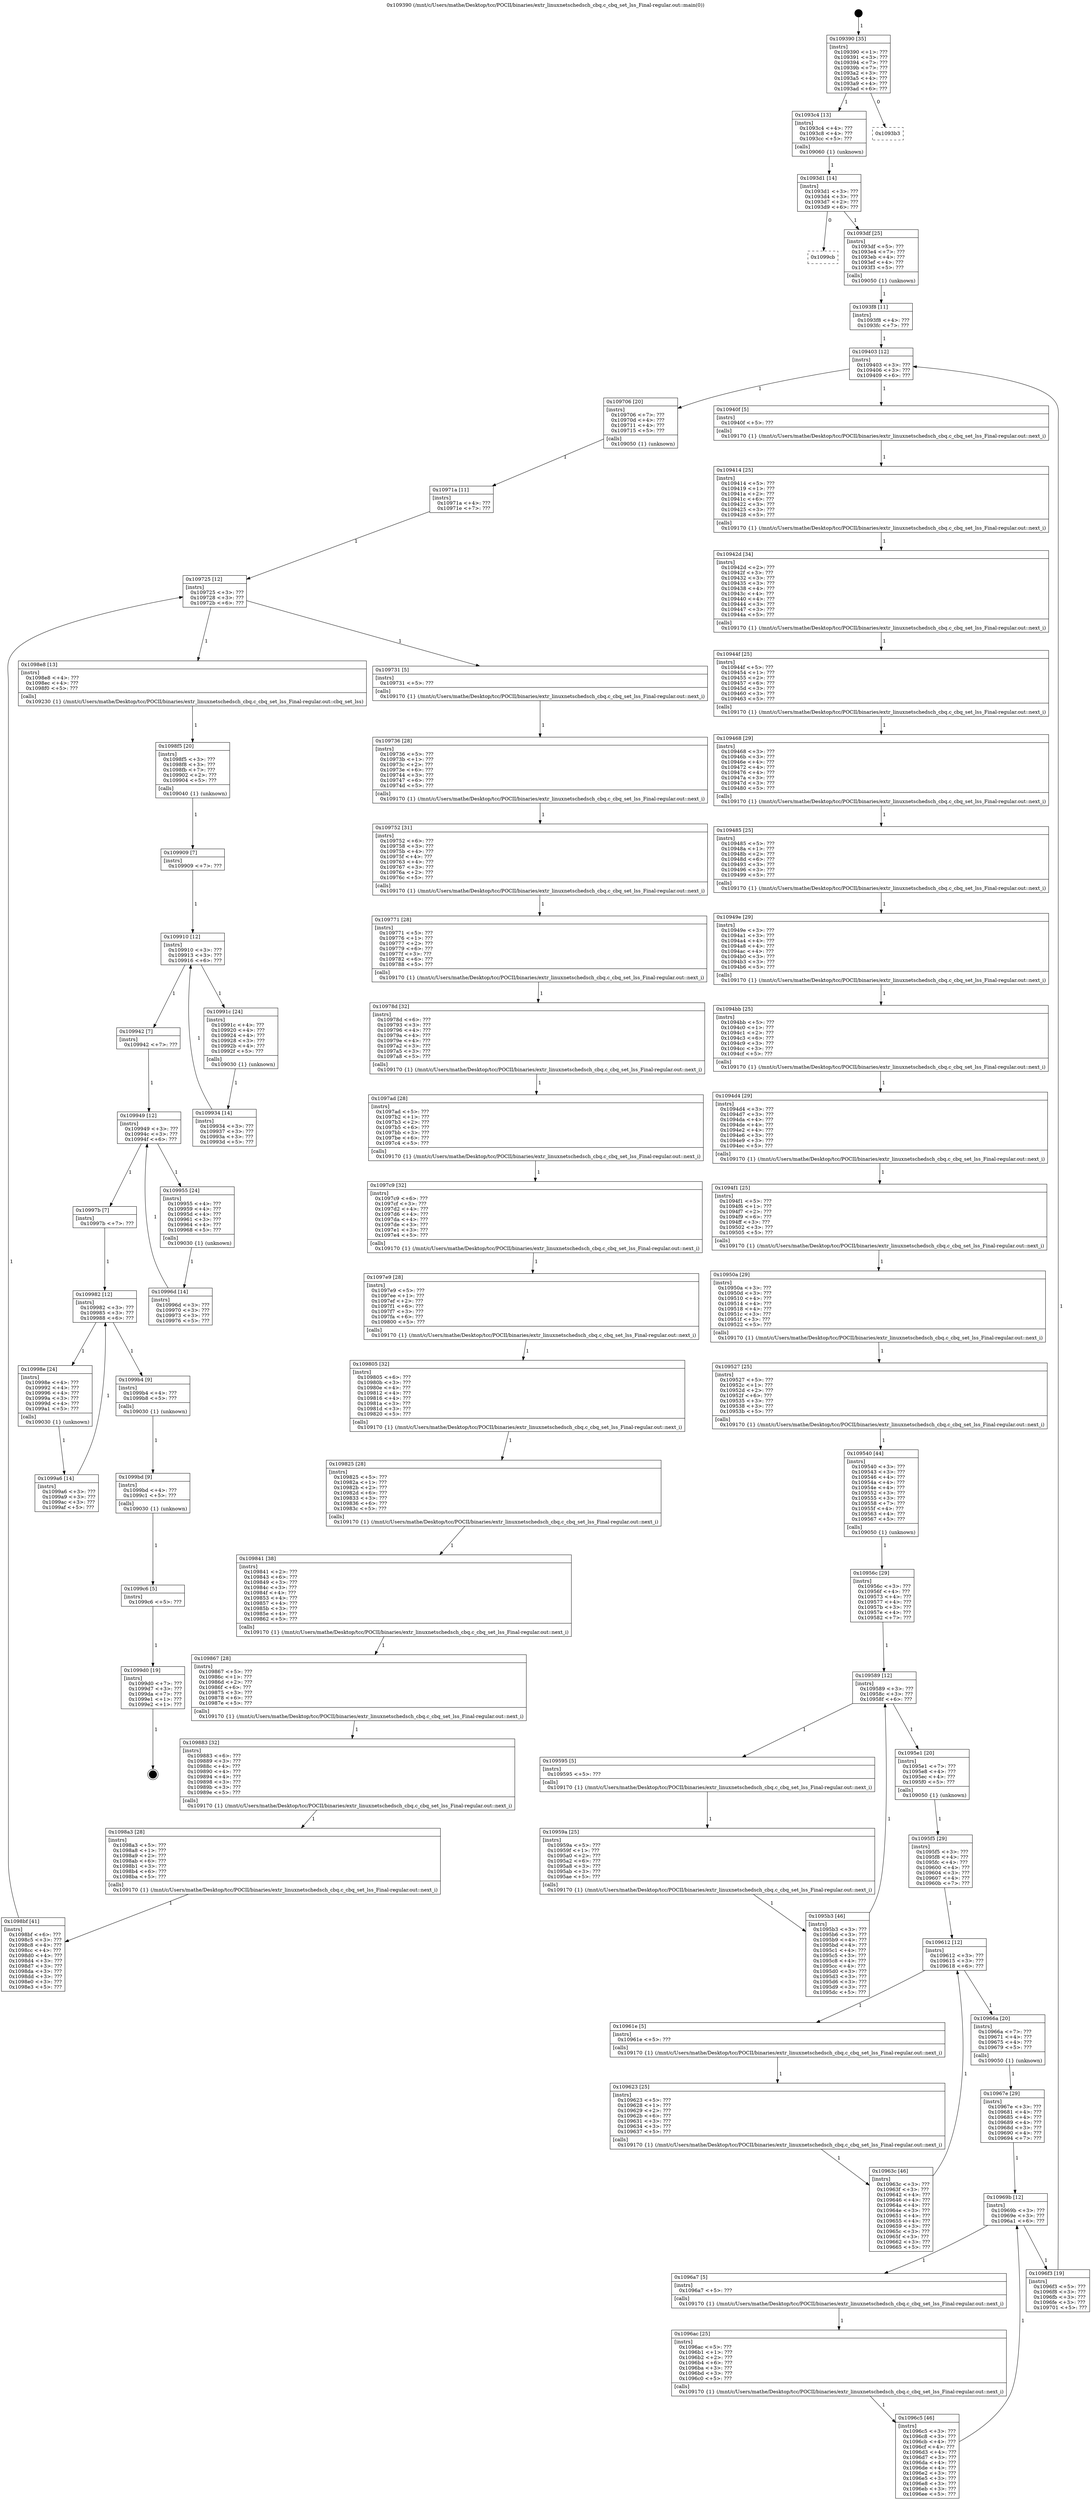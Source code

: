 digraph "0x109390" {
  label = "0x109390 (/mnt/c/Users/mathe/Desktop/tcc/POCII/binaries/extr_linuxnetschedsch_cbq.c_cbq_set_lss_Final-regular.out::main(0))"
  labelloc = "t"
  node[shape=record]

  Entry [label="",width=0.3,height=0.3,shape=circle,fillcolor=black,style=filled]
  "0x109390" [label="{
     0x109390 [35]\l
     | [instrs]\l
     &nbsp;&nbsp;0x109390 \<+1\>: ???\l
     &nbsp;&nbsp;0x109391 \<+3\>: ???\l
     &nbsp;&nbsp;0x109394 \<+7\>: ???\l
     &nbsp;&nbsp;0x10939b \<+7\>: ???\l
     &nbsp;&nbsp;0x1093a2 \<+3\>: ???\l
     &nbsp;&nbsp;0x1093a5 \<+4\>: ???\l
     &nbsp;&nbsp;0x1093a9 \<+4\>: ???\l
     &nbsp;&nbsp;0x1093ad \<+6\>: ???\l
  }"]
  "0x1093c4" [label="{
     0x1093c4 [13]\l
     | [instrs]\l
     &nbsp;&nbsp;0x1093c4 \<+4\>: ???\l
     &nbsp;&nbsp;0x1093c8 \<+4\>: ???\l
     &nbsp;&nbsp;0x1093cc \<+5\>: ???\l
     | [calls]\l
     &nbsp;&nbsp;0x109060 \{1\} (unknown)\l
  }"]
  "0x1093b3" [label="{
     0x1093b3\l
  }", style=dashed]
  "0x1093d1" [label="{
     0x1093d1 [14]\l
     | [instrs]\l
     &nbsp;&nbsp;0x1093d1 \<+3\>: ???\l
     &nbsp;&nbsp;0x1093d4 \<+3\>: ???\l
     &nbsp;&nbsp;0x1093d7 \<+2\>: ???\l
     &nbsp;&nbsp;0x1093d9 \<+6\>: ???\l
  }"]
  "0x1099cb" [label="{
     0x1099cb\l
  }", style=dashed]
  "0x1093df" [label="{
     0x1093df [25]\l
     | [instrs]\l
     &nbsp;&nbsp;0x1093df \<+5\>: ???\l
     &nbsp;&nbsp;0x1093e4 \<+7\>: ???\l
     &nbsp;&nbsp;0x1093eb \<+4\>: ???\l
     &nbsp;&nbsp;0x1093ef \<+4\>: ???\l
     &nbsp;&nbsp;0x1093f3 \<+5\>: ???\l
     | [calls]\l
     &nbsp;&nbsp;0x109050 \{1\} (unknown)\l
  }"]
  Exit [label="",width=0.3,height=0.3,shape=circle,fillcolor=black,style=filled,peripheries=2]
  "0x109403" [label="{
     0x109403 [12]\l
     | [instrs]\l
     &nbsp;&nbsp;0x109403 \<+3\>: ???\l
     &nbsp;&nbsp;0x109406 \<+3\>: ???\l
     &nbsp;&nbsp;0x109409 \<+6\>: ???\l
  }"]
  "0x109706" [label="{
     0x109706 [20]\l
     | [instrs]\l
     &nbsp;&nbsp;0x109706 \<+7\>: ???\l
     &nbsp;&nbsp;0x10970d \<+4\>: ???\l
     &nbsp;&nbsp;0x109711 \<+4\>: ???\l
     &nbsp;&nbsp;0x109715 \<+5\>: ???\l
     | [calls]\l
     &nbsp;&nbsp;0x109050 \{1\} (unknown)\l
  }"]
  "0x10940f" [label="{
     0x10940f [5]\l
     | [instrs]\l
     &nbsp;&nbsp;0x10940f \<+5\>: ???\l
     | [calls]\l
     &nbsp;&nbsp;0x109170 \{1\} (/mnt/c/Users/mathe/Desktop/tcc/POCII/binaries/extr_linuxnetschedsch_cbq.c_cbq_set_lss_Final-regular.out::next_i)\l
  }"]
  "0x109414" [label="{
     0x109414 [25]\l
     | [instrs]\l
     &nbsp;&nbsp;0x109414 \<+5\>: ???\l
     &nbsp;&nbsp;0x109419 \<+1\>: ???\l
     &nbsp;&nbsp;0x10941a \<+2\>: ???\l
     &nbsp;&nbsp;0x10941c \<+6\>: ???\l
     &nbsp;&nbsp;0x109422 \<+3\>: ???\l
     &nbsp;&nbsp;0x109425 \<+3\>: ???\l
     &nbsp;&nbsp;0x109428 \<+5\>: ???\l
     | [calls]\l
     &nbsp;&nbsp;0x109170 \{1\} (/mnt/c/Users/mathe/Desktop/tcc/POCII/binaries/extr_linuxnetschedsch_cbq.c_cbq_set_lss_Final-regular.out::next_i)\l
  }"]
  "0x10942d" [label="{
     0x10942d [34]\l
     | [instrs]\l
     &nbsp;&nbsp;0x10942d \<+2\>: ???\l
     &nbsp;&nbsp;0x10942f \<+3\>: ???\l
     &nbsp;&nbsp;0x109432 \<+3\>: ???\l
     &nbsp;&nbsp;0x109435 \<+3\>: ???\l
     &nbsp;&nbsp;0x109438 \<+4\>: ???\l
     &nbsp;&nbsp;0x10943c \<+4\>: ???\l
     &nbsp;&nbsp;0x109440 \<+4\>: ???\l
     &nbsp;&nbsp;0x109444 \<+3\>: ???\l
     &nbsp;&nbsp;0x109447 \<+3\>: ???\l
     &nbsp;&nbsp;0x10944a \<+5\>: ???\l
     | [calls]\l
     &nbsp;&nbsp;0x109170 \{1\} (/mnt/c/Users/mathe/Desktop/tcc/POCII/binaries/extr_linuxnetschedsch_cbq.c_cbq_set_lss_Final-regular.out::next_i)\l
  }"]
  "0x10944f" [label="{
     0x10944f [25]\l
     | [instrs]\l
     &nbsp;&nbsp;0x10944f \<+5\>: ???\l
     &nbsp;&nbsp;0x109454 \<+1\>: ???\l
     &nbsp;&nbsp;0x109455 \<+2\>: ???\l
     &nbsp;&nbsp;0x109457 \<+6\>: ???\l
     &nbsp;&nbsp;0x10945d \<+3\>: ???\l
     &nbsp;&nbsp;0x109460 \<+3\>: ???\l
     &nbsp;&nbsp;0x109463 \<+5\>: ???\l
     | [calls]\l
     &nbsp;&nbsp;0x109170 \{1\} (/mnt/c/Users/mathe/Desktop/tcc/POCII/binaries/extr_linuxnetschedsch_cbq.c_cbq_set_lss_Final-regular.out::next_i)\l
  }"]
  "0x109468" [label="{
     0x109468 [29]\l
     | [instrs]\l
     &nbsp;&nbsp;0x109468 \<+3\>: ???\l
     &nbsp;&nbsp;0x10946b \<+3\>: ???\l
     &nbsp;&nbsp;0x10946e \<+4\>: ???\l
     &nbsp;&nbsp;0x109472 \<+4\>: ???\l
     &nbsp;&nbsp;0x109476 \<+4\>: ???\l
     &nbsp;&nbsp;0x10947a \<+3\>: ???\l
     &nbsp;&nbsp;0x10947d \<+3\>: ???\l
     &nbsp;&nbsp;0x109480 \<+5\>: ???\l
     | [calls]\l
     &nbsp;&nbsp;0x109170 \{1\} (/mnt/c/Users/mathe/Desktop/tcc/POCII/binaries/extr_linuxnetschedsch_cbq.c_cbq_set_lss_Final-regular.out::next_i)\l
  }"]
  "0x109485" [label="{
     0x109485 [25]\l
     | [instrs]\l
     &nbsp;&nbsp;0x109485 \<+5\>: ???\l
     &nbsp;&nbsp;0x10948a \<+1\>: ???\l
     &nbsp;&nbsp;0x10948b \<+2\>: ???\l
     &nbsp;&nbsp;0x10948d \<+6\>: ???\l
     &nbsp;&nbsp;0x109493 \<+3\>: ???\l
     &nbsp;&nbsp;0x109496 \<+3\>: ???\l
     &nbsp;&nbsp;0x109499 \<+5\>: ???\l
     | [calls]\l
     &nbsp;&nbsp;0x109170 \{1\} (/mnt/c/Users/mathe/Desktop/tcc/POCII/binaries/extr_linuxnetschedsch_cbq.c_cbq_set_lss_Final-regular.out::next_i)\l
  }"]
  "0x10949e" [label="{
     0x10949e [29]\l
     | [instrs]\l
     &nbsp;&nbsp;0x10949e \<+3\>: ???\l
     &nbsp;&nbsp;0x1094a1 \<+3\>: ???\l
     &nbsp;&nbsp;0x1094a4 \<+4\>: ???\l
     &nbsp;&nbsp;0x1094a8 \<+4\>: ???\l
     &nbsp;&nbsp;0x1094ac \<+4\>: ???\l
     &nbsp;&nbsp;0x1094b0 \<+3\>: ???\l
     &nbsp;&nbsp;0x1094b3 \<+3\>: ???\l
     &nbsp;&nbsp;0x1094b6 \<+5\>: ???\l
     | [calls]\l
     &nbsp;&nbsp;0x109170 \{1\} (/mnt/c/Users/mathe/Desktop/tcc/POCII/binaries/extr_linuxnetschedsch_cbq.c_cbq_set_lss_Final-regular.out::next_i)\l
  }"]
  "0x1094bb" [label="{
     0x1094bb [25]\l
     | [instrs]\l
     &nbsp;&nbsp;0x1094bb \<+5\>: ???\l
     &nbsp;&nbsp;0x1094c0 \<+1\>: ???\l
     &nbsp;&nbsp;0x1094c1 \<+2\>: ???\l
     &nbsp;&nbsp;0x1094c3 \<+6\>: ???\l
     &nbsp;&nbsp;0x1094c9 \<+3\>: ???\l
     &nbsp;&nbsp;0x1094cc \<+3\>: ???\l
     &nbsp;&nbsp;0x1094cf \<+5\>: ???\l
     | [calls]\l
     &nbsp;&nbsp;0x109170 \{1\} (/mnt/c/Users/mathe/Desktop/tcc/POCII/binaries/extr_linuxnetschedsch_cbq.c_cbq_set_lss_Final-regular.out::next_i)\l
  }"]
  "0x1094d4" [label="{
     0x1094d4 [29]\l
     | [instrs]\l
     &nbsp;&nbsp;0x1094d4 \<+3\>: ???\l
     &nbsp;&nbsp;0x1094d7 \<+3\>: ???\l
     &nbsp;&nbsp;0x1094da \<+4\>: ???\l
     &nbsp;&nbsp;0x1094de \<+4\>: ???\l
     &nbsp;&nbsp;0x1094e2 \<+4\>: ???\l
     &nbsp;&nbsp;0x1094e6 \<+3\>: ???\l
     &nbsp;&nbsp;0x1094e9 \<+3\>: ???\l
     &nbsp;&nbsp;0x1094ec \<+5\>: ???\l
     | [calls]\l
     &nbsp;&nbsp;0x109170 \{1\} (/mnt/c/Users/mathe/Desktop/tcc/POCII/binaries/extr_linuxnetschedsch_cbq.c_cbq_set_lss_Final-regular.out::next_i)\l
  }"]
  "0x1094f1" [label="{
     0x1094f1 [25]\l
     | [instrs]\l
     &nbsp;&nbsp;0x1094f1 \<+5\>: ???\l
     &nbsp;&nbsp;0x1094f6 \<+1\>: ???\l
     &nbsp;&nbsp;0x1094f7 \<+2\>: ???\l
     &nbsp;&nbsp;0x1094f9 \<+6\>: ???\l
     &nbsp;&nbsp;0x1094ff \<+3\>: ???\l
     &nbsp;&nbsp;0x109502 \<+3\>: ???\l
     &nbsp;&nbsp;0x109505 \<+5\>: ???\l
     | [calls]\l
     &nbsp;&nbsp;0x109170 \{1\} (/mnt/c/Users/mathe/Desktop/tcc/POCII/binaries/extr_linuxnetschedsch_cbq.c_cbq_set_lss_Final-regular.out::next_i)\l
  }"]
  "0x10950a" [label="{
     0x10950a [29]\l
     | [instrs]\l
     &nbsp;&nbsp;0x10950a \<+3\>: ???\l
     &nbsp;&nbsp;0x10950d \<+3\>: ???\l
     &nbsp;&nbsp;0x109510 \<+4\>: ???\l
     &nbsp;&nbsp;0x109514 \<+4\>: ???\l
     &nbsp;&nbsp;0x109518 \<+4\>: ???\l
     &nbsp;&nbsp;0x10951c \<+3\>: ???\l
     &nbsp;&nbsp;0x10951f \<+3\>: ???\l
     &nbsp;&nbsp;0x109522 \<+5\>: ???\l
     | [calls]\l
     &nbsp;&nbsp;0x109170 \{1\} (/mnt/c/Users/mathe/Desktop/tcc/POCII/binaries/extr_linuxnetschedsch_cbq.c_cbq_set_lss_Final-regular.out::next_i)\l
  }"]
  "0x109527" [label="{
     0x109527 [25]\l
     | [instrs]\l
     &nbsp;&nbsp;0x109527 \<+5\>: ???\l
     &nbsp;&nbsp;0x10952c \<+1\>: ???\l
     &nbsp;&nbsp;0x10952d \<+2\>: ???\l
     &nbsp;&nbsp;0x10952f \<+6\>: ???\l
     &nbsp;&nbsp;0x109535 \<+3\>: ???\l
     &nbsp;&nbsp;0x109538 \<+3\>: ???\l
     &nbsp;&nbsp;0x10953b \<+5\>: ???\l
     | [calls]\l
     &nbsp;&nbsp;0x109170 \{1\} (/mnt/c/Users/mathe/Desktop/tcc/POCII/binaries/extr_linuxnetschedsch_cbq.c_cbq_set_lss_Final-regular.out::next_i)\l
  }"]
  "0x109540" [label="{
     0x109540 [44]\l
     | [instrs]\l
     &nbsp;&nbsp;0x109540 \<+3\>: ???\l
     &nbsp;&nbsp;0x109543 \<+3\>: ???\l
     &nbsp;&nbsp;0x109546 \<+4\>: ???\l
     &nbsp;&nbsp;0x10954a \<+4\>: ???\l
     &nbsp;&nbsp;0x10954e \<+4\>: ???\l
     &nbsp;&nbsp;0x109552 \<+3\>: ???\l
     &nbsp;&nbsp;0x109555 \<+3\>: ???\l
     &nbsp;&nbsp;0x109558 \<+7\>: ???\l
     &nbsp;&nbsp;0x10955f \<+4\>: ???\l
     &nbsp;&nbsp;0x109563 \<+4\>: ???\l
     &nbsp;&nbsp;0x109567 \<+5\>: ???\l
     | [calls]\l
     &nbsp;&nbsp;0x109050 \{1\} (unknown)\l
  }"]
  "0x109589" [label="{
     0x109589 [12]\l
     | [instrs]\l
     &nbsp;&nbsp;0x109589 \<+3\>: ???\l
     &nbsp;&nbsp;0x10958c \<+3\>: ???\l
     &nbsp;&nbsp;0x10958f \<+6\>: ???\l
  }"]
  "0x1095e1" [label="{
     0x1095e1 [20]\l
     | [instrs]\l
     &nbsp;&nbsp;0x1095e1 \<+7\>: ???\l
     &nbsp;&nbsp;0x1095e8 \<+4\>: ???\l
     &nbsp;&nbsp;0x1095ec \<+4\>: ???\l
     &nbsp;&nbsp;0x1095f0 \<+5\>: ???\l
     | [calls]\l
     &nbsp;&nbsp;0x109050 \{1\} (unknown)\l
  }"]
  "0x109595" [label="{
     0x109595 [5]\l
     | [instrs]\l
     &nbsp;&nbsp;0x109595 \<+5\>: ???\l
     | [calls]\l
     &nbsp;&nbsp;0x109170 \{1\} (/mnt/c/Users/mathe/Desktop/tcc/POCII/binaries/extr_linuxnetschedsch_cbq.c_cbq_set_lss_Final-regular.out::next_i)\l
  }"]
  "0x10959a" [label="{
     0x10959a [25]\l
     | [instrs]\l
     &nbsp;&nbsp;0x10959a \<+5\>: ???\l
     &nbsp;&nbsp;0x10959f \<+1\>: ???\l
     &nbsp;&nbsp;0x1095a0 \<+2\>: ???\l
     &nbsp;&nbsp;0x1095a2 \<+6\>: ???\l
     &nbsp;&nbsp;0x1095a8 \<+3\>: ???\l
     &nbsp;&nbsp;0x1095ab \<+3\>: ???\l
     &nbsp;&nbsp;0x1095ae \<+5\>: ???\l
     | [calls]\l
     &nbsp;&nbsp;0x109170 \{1\} (/mnt/c/Users/mathe/Desktop/tcc/POCII/binaries/extr_linuxnetschedsch_cbq.c_cbq_set_lss_Final-regular.out::next_i)\l
  }"]
  "0x1095b3" [label="{
     0x1095b3 [46]\l
     | [instrs]\l
     &nbsp;&nbsp;0x1095b3 \<+3\>: ???\l
     &nbsp;&nbsp;0x1095b6 \<+3\>: ???\l
     &nbsp;&nbsp;0x1095b9 \<+4\>: ???\l
     &nbsp;&nbsp;0x1095bd \<+4\>: ???\l
     &nbsp;&nbsp;0x1095c1 \<+4\>: ???\l
     &nbsp;&nbsp;0x1095c5 \<+3\>: ???\l
     &nbsp;&nbsp;0x1095c8 \<+4\>: ???\l
     &nbsp;&nbsp;0x1095cc \<+4\>: ???\l
     &nbsp;&nbsp;0x1095d0 \<+3\>: ???\l
     &nbsp;&nbsp;0x1095d3 \<+3\>: ???\l
     &nbsp;&nbsp;0x1095d6 \<+3\>: ???\l
     &nbsp;&nbsp;0x1095d9 \<+3\>: ???\l
     &nbsp;&nbsp;0x1095dc \<+5\>: ???\l
  }"]
  "0x10956c" [label="{
     0x10956c [29]\l
     | [instrs]\l
     &nbsp;&nbsp;0x10956c \<+3\>: ???\l
     &nbsp;&nbsp;0x10956f \<+4\>: ???\l
     &nbsp;&nbsp;0x109573 \<+4\>: ???\l
     &nbsp;&nbsp;0x109577 \<+4\>: ???\l
     &nbsp;&nbsp;0x10957b \<+3\>: ???\l
     &nbsp;&nbsp;0x10957e \<+4\>: ???\l
     &nbsp;&nbsp;0x109582 \<+7\>: ???\l
  }"]
  "0x109612" [label="{
     0x109612 [12]\l
     | [instrs]\l
     &nbsp;&nbsp;0x109612 \<+3\>: ???\l
     &nbsp;&nbsp;0x109615 \<+3\>: ???\l
     &nbsp;&nbsp;0x109618 \<+6\>: ???\l
  }"]
  "0x10966a" [label="{
     0x10966a [20]\l
     | [instrs]\l
     &nbsp;&nbsp;0x10966a \<+7\>: ???\l
     &nbsp;&nbsp;0x109671 \<+4\>: ???\l
     &nbsp;&nbsp;0x109675 \<+4\>: ???\l
     &nbsp;&nbsp;0x109679 \<+5\>: ???\l
     | [calls]\l
     &nbsp;&nbsp;0x109050 \{1\} (unknown)\l
  }"]
  "0x10961e" [label="{
     0x10961e [5]\l
     | [instrs]\l
     &nbsp;&nbsp;0x10961e \<+5\>: ???\l
     | [calls]\l
     &nbsp;&nbsp;0x109170 \{1\} (/mnt/c/Users/mathe/Desktop/tcc/POCII/binaries/extr_linuxnetschedsch_cbq.c_cbq_set_lss_Final-regular.out::next_i)\l
  }"]
  "0x109623" [label="{
     0x109623 [25]\l
     | [instrs]\l
     &nbsp;&nbsp;0x109623 \<+5\>: ???\l
     &nbsp;&nbsp;0x109628 \<+1\>: ???\l
     &nbsp;&nbsp;0x109629 \<+2\>: ???\l
     &nbsp;&nbsp;0x10962b \<+6\>: ???\l
     &nbsp;&nbsp;0x109631 \<+3\>: ???\l
     &nbsp;&nbsp;0x109634 \<+3\>: ???\l
     &nbsp;&nbsp;0x109637 \<+5\>: ???\l
     | [calls]\l
     &nbsp;&nbsp;0x109170 \{1\} (/mnt/c/Users/mathe/Desktop/tcc/POCII/binaries/extr_linuxnetschedsch_cbq.c_cbq_set_lss_Final-regular.out::next_i)\l
  }"]
  "0x10963c" [label="{
     0x10963c [46]\l
     | [instrs]\l
     &nbsp;&nbsp;0x10963c \<+3\>: ???\l
     &nbsp;&nbsp;0x10963f \<+3\>: ???\l
     &nbsp;&nbsp;0x109642 \<+4\>: ???\l
     &nbsp;&nbsp;0x109646 \<+4\>: ???\l
     &nbsp;&nbsp;0x10964a \<+4\>: ???\l
     &nbsp;&nbsp;0x10964e \<+3\>: ???\l
     &nbsp;&nbsp;0x109651 \<+4\>: ???\l
     &nbsp;&nbsp;0x109655 \<+4\>: ???\l
     &nbsp;&nbsp;0x109659 \<+3\>: ???\l
     &nbsp;&nbsp;0x10965c \<+3\>: ???\l
     &nbsp;&nbsp;0x10965f \<+3\>: ???\l
     &nbsp;&nbsp;0x109662 \<+3\>: ???\l
     &nbsp;&nbsp;0x109665 \<+5\>: ???\l
  }"]
  "0x1095f5" [label="{
     0x1095f5 [29]\l
     | [instrs]\l
     &nbsp;&nbsp;0x1095f5 \<+3\>: ???\l
     &nbsp;&nbsp;0x1095f8 \<+4\>: ???\l
     &nbsp;&nbsp;0x1095fc \<+4\>: ???\l
     &nbsp;&nbsp;0x109600 \<+4\>: ???\l
     &nbsp;&nbsp;0x109604 \<+3\>: ???\l
     &nbsp;&nbsp;0x109607 \<+4\>: ???\l
     &nbsp;&nbsp;0x10960b \<+7\>: ???\l
  }"]
  "0x10969b" [label="{
     0x10969b [12]\l
     | [instrs]\l
     &nbsp;&nbsp;0x10969b \<+3\>: ???\l
     &nbsp;&nbsp;0x10969e \<+3\>: ???\l
     &nbsp;&nbsp;0x1096a1 \<+6\>: ???\l
  }"]
  "0x1096f3" [label="{
     0x1096f3 [19]\l
     | [instrs]\l
     &nbsp;&nbsp;0x1096f3 \<+5\>: ???\l
     &nbsp;&nbsp;0x1096f8 \<+3\>: ???\l
     &nbsp;&nbsp;0x1096fb \<+3\>: ???\l
     &nbsp;&nbsp;0x1096fe \<+3\>: ???\l
     &nbsp;&nbsp;0x109701 \<+5\>: ???\l
  }"]
  "0x1096a7" [label="{
     0x1096a7 [5]\l
     | [instrs]\l
     &nbsp;&nbsp;0x1096a7 \<+5\>: ???\l
     | [calls]\l
     &nbsp;&nbsp;0x109170 \{1\} (/mnt/c/Users/mathe/Desktop/tcc/POCII/binaries/extr_linuxnetschedsch_cbq.c_cbq_set_lss_Final-regular.out::next_i)\l
  }"]
  "0x1096ac" [label="{
     0x1096ac [25]\l
     | [instrs]\l
     &nbsp;&nbsp;0x1096ac \<+5\>: ???\l
     &nbsp;&nbsp;0x1096b1 \<+1\>: ???\l
     &nbsp;&nbsp;0x1096b2 \<+2\>: ???\l
     &nbsp;&nbsp;0x1096b4 \<+6\>: ???\l
     &nbsp;&nbsp;0x1096ba \<+3\>: ???\l
     &nbsp;&nbsp;0x1096bd \<+3\>: ???\l
     &nbsp;&nbsp;0x1096c0 \<+5\>: ???\l
     | [calls]\l
     &nbsp;&nbsp;0x109170 \{1\} (/mnt/c/Users/mathe/Desktop/tcc/POCII/binaries/extr_linuxnetschedsch_cbq.c_cbq_set_lss_Final-regular.out::next_i)\l
  }"]
  "0x1096c5" [label="{
     0x1096c5 [46]\l
     | [instrs]\l
     &nbsp;&nbsp;0x1096c5 \<+3\>: ???\l
     &nbsp;&nbsp;0x1096c8 \<+3\>: ???\l
     &nbsp;&nbsp;0x1096cb \<+4\>: ???\l
     &nbsp;&nbsp;0x1096cf \<+4\>: ???\l
     &nbsp;&nbsp;0x1096d3 \<+4\>: ???\l
     &nbsp;&nbsp;0x1096d7 \<+3\>: ???\l
     &nbsp;&nbsp;0x1096da \<+4\>: ???\l
     &nbsp;&nbsp;0x1096de \<+4\>: ???\l
     &nbsp;&nbsp;0x1096e2 \<+3\>: ???\l
     &nbsp;&nbsp;0x1096e5 \<+3\>: ???\l
     &nbsp;&nbsp;0x1096e8 \<+3\>: ???\l
     &nbsp;&nbsp;0x1096eb \<+3\>: ???\l
     &nbsp;&nbsp;0x1096ee \<+5\>: ???\l
  }"]
  "0x10967e" [label="{
     0x10967e [29]\l
     | [instrs]\l
     &nbsp;&nbsp;0x10967e \<+3\>: ???\l
     &nbsp;&nbsp;0x109681 \<+4\>: ???\l
     &nbsp;&nbsp;0x109685 \<+4\>: ???\l
     &nbsp;&nbsp;0x109689 \<+4\>: ???\l
     &nbsp;&nbsp;0x10968d \<+3\>: ???\l
     &nbsp;&nbsp;0x109690 \<+4\>: ???\l
     &nbsp;&nbsp;0x109694 \<+7\>: ???\l
  }"]
  "0x1099d0" [label="{
     0x1099d0 [19]\l
     | [instrs]\l
     &nbsp;&nbsp;0x1099d0 \<+7\>: ???\l
     &nbsp;&nbsp;0x1099d7 \<+3\>: ???\l
     &nbsp;&nbsp;0x1099da \<+7\>: ???\l
     &nbsp;&nbsp;0x1099e1 \<+1\>: ???\l
     &nbsp;&nbsp;0x1099e2 \<+1\>: ???\l
  }"]
  "0x1093f8" [label="{
     0x1093f8 [11]\l
     | [instrs]\l
     &nbsp;&nbsp;0x1093f8 \<+4\>: ???\l
     &nbsp;&nbsp;0x1093fc \<+7\>: ???\l
  }"]
  "0x109725" [label="{
     0x109725 [12]\l
     | [instrs]\l
     &nbsp;&nbsp;0x109725 \<+3\>: ???\l
     &nbsp;&nbsp;0x109728 \<+3\>: ???\l
     &nbsp;&nbsp;0x10972b \<+6\>: ???\l
  }"]
  "0x1098e8" [label="{
     0x1098e8 [13]\l
     | [instrs]\l
     &nbsp;&nbsp;0x1098e8 \<+4\>: ???\l
     &nbsp;&nbsp;0x1098ec \<+4\>: ???\l
     &nbsp;&nbsp;0x1098f0 \<+5\>: ???\l
     | [calls]\l
     &nbsp;&nbsp;0x109230 \{1\} (/mnt/c/Users/mathe/Desktop/tcc/POCII/binaries/extr_linuxnetschedsch_cbq.c_cbq_set_lss_Final-regular.out::cbq_set_lss)\l
  }"]
  "0x109731" [label="{
     0x109731 [5]\l
     | [instrs]\l
     &nbsp;&nbsp;0x109731 \<+5\>: ???\l
     | [calls]\l
     &nbsp;&nbsp;0x109170 \{1\} (/mnt/c/Users/mathe/Desktop/tcc/POCII/binaries/extr_linuxnetschedsch_cbq.c_cbq_set_lss_Final-regular.out::next_i)\l
  }"]
  "0x109736" [label="{
     0x109736 [28]\l
     | [instrs]\l
     &nbsp;&nbsp;0x109736 \<+5\>: ???\l
     &nbsp;&nbsp;0x10973b \<+1\>: ???\l
     &nbsp;&nbsp;0x10973c \<+2\>: ???\l
     &nbsp;&nbsp;0x10973e \<+6\>: ???\l
     &nbsp;&nbsp;0x109744 \<+3\>: ???\l
     &nbsp;&nbsp;0x109747 \<+6\>: ???\l
     &nbsp;&nbsp;0x10974d \<+5\>: ???\l
     | [calls]\l
     &nbsp;&nbsp;0x109170 \{1\} (/mnt/c/Users/mathe/Desktop/tcc/POCII/binaries/extr_linuxnetschedsch_cbq.c_cbq_set_lss_Final-regular.out::next_i)\l
  }"]
  "0x109752" [label="{
     0x109752 [31]\l
     | [instrs]\l
     &nbsp;&nbsp;0x109752 \<+6\>: ???\l
     &nbsp;&nbsp;0x109758 \<+3\>: ???\l
     &nbsp;&nbsp;0x10975b \<+4\>: ???\l
     &nbsp;&nbsp;0x10975f \<+4\>: ???\l
     &nbsp;&nbsp;0x109763 \<+4\>: ???\l
     &nbsp;&nbsp;0x109767 \<+3\>: ???\l
     &nbsp;&nbsp;0x10976a \<+2\>: ???\l
     &nbsp;&nbsp;0x10976c \<+5\>: ???\l
     | [calls]\l
     &nbsp;&nbsp;0x109170 \{1\} (/mnt/c/Users/mathe/Desktop/tcc/POCII/binaries/extr_linuxnetschedsch_cbq.c_cbq_set_lss_Final-regular.out::next_i)\l
  }"]
  "0x109771" [label="{
     0x109771 [28]\l
     | [instrs]\l
     &nbsp;&nbsp;0x109771 \<+5\>: ???\l
     &nbsp;&nbsp;0x109776 \<+1\>: ???\l
     &nbsp;&nbsp;0x109777 \<+2\>: ???\l
     &nbsp;&nbsp;0x109779 \<+6\>: ???\l
     &nbsp;&nbsp;0x10977f \<+3\>: ???\l
     &nbsp;&nbsp;0x109782 \<+6\>: ???\l
     &nbsp;&nbsp;0x109788 \<+5\>: ???\l
     | [calls]\l
     &nbsp;&nbsp;0x109170 \{1\} (/mnt/c/Users/mathe/Desktop/tcc/POCII/binaries/extr_linuxnetschedsch_cbq.c_cbq_set_lss_Final-regular.out::next_i)\l
  }"]
  "0x10978d" [label="{
     0x10978d [32]\l
     | [instrs]\l
     &nbsp;&nbsp;0x10978d \<+6\>: ???\l
     &nbsp;&nbsp;0x109793 \<+3\>: ???\l
     &nbsp;&nbsp;0x109796 \<+4\>: ???\l
     &nbsp;&nbsp;0x10979a \<+4\>: ???\l
     &nbsp;&nbsp;0x10979e \<+4\>: ???\l
     &nbsp;&nbsp;0x1097a2 \<+3\>: ???\l
     &nbsp;&nbsp;0x1097a5 \<+3\>: ???\l
     &nbsp;&nbsp;0x1097a8 \<+5\>: ???\l
     | [calls]\l
     &nbsp;&nbsp;0x109170 \{1\} (/mnt/c/Users/mathe/Desktop/tcc/POCII/binaries/extr_linuxnetschedsch_cbq.c_cbq_set_lss_Final-regular.out::next_i)\l
  }"]
  "0x1097ad" [label="{
     0x1097ad [28]\l
     | [instrs]\l
     &nbsp;&nbsp;0x1097ad \<+5\>: ???\l
     &nbsp;&nbsp;0x1097b2 \<+1\>: ???\l
     &nbsp;&nbsp;0x1097b3 \<+2\>: ???\l
     &nbsp;&nbsp;0x1097b5 \<+6\>: ???\l
     &nbsp;&nbsp;0x1097bb \<+3\>: ???\l
     &nbsp;&nbsp;0x1097be \<+6\>: ???\l
     &nbsp;&nbsp;0x1097c4 \<+5\>: ???\l
     | [calls]\l
     &nbsp;&nbsp;0x109170 \{1\} (/mnt/c/Users/mathe/Desktop/tcc/POCII/binaries/extr_linuxnetschedsch_cbq.c_cbq_set_lss_Final-regular.out::next_i)\l
  }"]
  "0x1097c9" [label="{
     0x1097c9 [32]\l
     | [instrs]\l
     &nbsp;&nbsp;0x1097c9 \<+6\>: ???\l
     &nbsp;&nbsp;0x1097cf \<+3\>: ???\l
     &nbsp;&nbsp;0x1097d2 \<+4\>: ???\l
     &nbsp;&nbsp;0x1097d6 \<+4\>: ???\l
     &nbsp;&nbsp;0x1097da \<+4\>: ???\l
     &nbsp;&nbsp;0x1097de \<+3\>: ???\l
     &nbsp;&nbsp;0x1097e1 \<+3\>: ???\l
     &nbsp;&nbsp;0x1097e4 \<+5\>: ???\l
     | [calls]\l
     &nbsp;&nbsp;0x109170 \{1\} (/mnt/c/Users/mathe/Desktop/tcc/POCII/binaries/extr_linuxnetschedsch_cbq.c_cbq_set_lss_Final-regular.out::next_i)\l
  }"]
  "0x1097e9" [label="{
     0x1097e9 [28]\l
     | [instrs]\l
     &nbsp;&nbsp;0x1097e9 \<+5\>: ???\l
     &nbsp;&nbsp;0x1097ee \<+1\>: ???\l
     &nbsp;&nbsp;0x1097ef \<+2\>: ???\l
     &nbsp;&nbsp;0x1097f1 \<+6\>: ???\l
     &nbsp;&nbsp;0x1097f7 \<+3\>: ???\l
     &nbsp;&nbsp;0x1097fa \<+6\>: ???\l
     &nbsp;&nbsp;0x109800 \<+5\>: ???\l
     | [calls]\l
     &nbsp;&nbsp;0x109170 \{1\} (/mnt/c/Users/mathe/Desktop/tcc/POCII/binaries/extr_linuxnetschedsch_cbq.c_cbq_set_lss_Final-regular.out::next_i)\l
  }"]
  "0x109805" [label="{
     0x109805 [32]\l
     | [instrs]\l
     &nbsp;&nbsp;0x109805 \<+6\>: ???\l
     &nbsp;&nbsp;0x10980b \<+3\>: ???\l
     &nbsp;&nbsp;0x10980e \<+4\>: ???\l
     &nbsp;&nbsp;0x109812 \<+4\>: ???\l
     &nbsp;&nbsp;0x109816 \<+4\>: ???\l
     &nbsp;&nbsp;0x10981a \<+3\>: ???\l
     &nbsp;&nbsp;0x10981d \<+3\>: ???\l
     &nbsp;&nbsp;0x109820 \<+5\>: ???\l
     | [calls]\l
     &nbsp;&nbsp;0x109170 \{1\} (/mnt/c/Users/mathe/Desktop/tcc/POCII/binaries/extr_linuxnetschedsch_cbq.c_cbq_set_lss_Final-regular.out::next_i)\l
  }"]
  "0x109825" [label="{
     0x109825 [28]\l
     | [instrs]\l
     &nbsp;&nbsp;0x109825 \<+5\>: ???\l
     &nbsp;&nbsp;0x10982a \<+1\>: ???\l
     &nbsp;&nbsp;0x10982b \<+2\>: ???\l
     &nbsp;&nbsp;0x10982d \<+6\>: ???\l
     &nbsp;&nbsp;0x109833 \<+3\>: ???\l
     &nbsp;&nbsp;0x109836 \<+6\>: ???\l
     &nbsp;&nbsp;0x10983c \<+5\>: ???\l
     | [calls]\l
     &nbsp;&nbsp;0x109170 \{1\} (/mnt/c/Users/mathe/Desktop/tcc/POCII/binaries/extr_linuxnetschedsch_cbq.c_cbq_set_lss_Final-regular.out::next_i)\l
  }"]
  "0x109841" [label="{
     0x109841 [38]\l
     | [instrs]\l
     &nbsp;&nbsp;0x109841 \<+2\>: ???\l
     &nbsp;&nbsp;0x109843 \<+6\>: ???\l
     &nbsp;&nbsp;0x109849 \<+3\>: ???\l
     &nbsp;&nbsp;0x10984c \<+3\>: ???\l
     &nbsp;&nbsp;0x10984f \<+4\>: ???\l
     &nbsp;&nbsp;0x109853 \<+4\>: ???\l
     &nbsp;&nbsp;0x109857 \<+4\>: ???\l
     &nbsp;&nbsp;0x10985b \<+3\>: ???\l
     &nbsp;&nbsp;0x10985e \<+4\>: ???\l
     &nbsp;&nbsp;0x109862 \<+5\>: ???\l
     | [calls]\l
     &nbsp;&nbsp;0x109170 \{1\} (/mnt/c/Users/mathe/Desktop/tcc/POCII/binaries/extr_linuxnetschedsch_cbq.c_cbq_set_lss_Final-regular.out::next_i)\l
  }"]
  "0x109867" [label="{
     0x109867 [28]\l
     | [instrs]\l
     &nbsp;&nbsp;0x109867 \<+5\>: ???\l
     &nbsp;&nbsp;0x10986c \<+1\>: ???\l
     &nbsp;&nbsp;0x10986d \<+2\>: ???\l
     &nbsp;&nbsp;0x10986f \<+6\>: ???\l
     &nbsp;&nbsp;0x109875 \<+3\>: ???\l
     &nbsp;&nbsp;0x109878 \<+6\>: ???\l
     &nbsp;&nbsp;0x10987e \<+5\>: ???\l
     | [calls]\l
     &nbsp;&nbsp;0x109170 \{1\} (/mnt/c/Users/mathe/Desktop/tcc/POCII/binaries/extr_linuxnetschedsch_cbq.c_cbq_set_lss_Final-regular.out::next_i)\l
  }"]
  "0x109883" [label="{
     0x109883 [32]\l
     | [instrs]\l
     &nbsp;&nbsp;0x109883 \<+6\>: ???\l
     &nbsp;&nbsp;0x109889 \<+3\>: ???\l
     &nbsp;&nbsp;0x10988c \<+4\>: ???\l
     &nbsp;&nbsp;0x109890 \<+4\>: ???\l
     &nbsp;&nbsp;0x109894 \<+4\>: ???\l
     &nbsp;&nbsp;0x109898 \<+3\>: ???\l
     &nbsp;&nbsp;0x10989b \<+3\>: ???\l
     &nbsp;&nbsp;0x10989e \<+5\>: ???\l
     | [calls]\l
     &nbsp;&nbsp;0x109170 \{1\} (/mnt/c/Users/mathe/Desktop/tcc/POCII/binaries/extr_linuxnetschedsch_cbq.c_cbq_set_lss_Final-regular.out::next_i)\l
  }"]
  "0x1098a3" [label="{
     0x1098a3 [28]\l
     | [instrs]\l
     &nbsp;&nbsp;0x1098a3 \<+5\>: ???\l
     &nbsp;&nbsp;0x1098a8 \<+1\>: ???\l
     &nbsp;&nbsp;0x1098a9 \<+2\>: ???\l
     &nbsp;&nbsp;0x1098ab \<+6\>: ???\l
     &nbsp;&nbsp;0x1098b1 \<+3\>: ???\l
     &nbsp;&nbsp;0x1098b4 \<+6\>: ???\l
     &nbsp;&nbsp;0x1098ba \<+5\>: ???\l
     | [calls]\l
     &nbsp;&nbsp;0x109170 \{1\} (/mnt/c/Users/mathe/Desktop/tcc/POCII/binaries/extr_linuxnetschedsch_cbq.c_cbq_set_lss_Final-regular.out::next_i)\l
  }"]
  "0x1098bf" [label="{
     0x1098bf [41]\l
     | [instrs]\l
     &nbsp;&nbsp;0x1098bf \<+6\>: ???\l
     &nbsp;&nbsp;0x1098c5 \<+3\>: ???\l
     &nbsp;&nbsp;0x1098c8 \<+4\>: ???\l
     &nbsp;&nbsp;0x1098cc \<+4\>: ???\l
     &nbsp;&nbsp;0x1098d0 \<+4\>: ???\l
     &nbsp;&nbsp;0x1098d4 \<+3\>: ???\l
     &nbsp;&nbsp;0x1098d7 \<+3\>: ???\l
     &nbsp;&nbsp;0x1098da \<+3\>: ???\l
     &nbsp;&nbsp;0x1098dd \<+3\>: ???\l
     &nbsp;&nbsp;0x1098e0 \<+3\>: ???\l
     &nbsp;&nbsp;0x1098e3 \<+5\>: ???\l
  }"]
  "0x10971a" [label="{
     0x10971a [11]\l
     | [instrs]\l
     &nbsp;&nbsp;0x10971a \<+4\>: ???\l
     &nbsp;&nbsp;0x10971e \<+7\>: ???\l
  }"]
  "0x1098f5" [label="{
     0x1098f5 [20]\l
     | [instrs]\l
     &nbsp;&nbsp;0x1098f5 \<+3\>: ???\l
     &nbsp;&nbsp;0x1098f8 \<+3\>: ???\l
     &nbsp;&nbsp;0x1098fb \<+7\>: ???\l
     &nbsp;&nbsp;0x109902 \<+2\>: ???\l
     &nbsp;&nbsp;0x109904 \<+5\>: ???\l
     | [calls]\l
     &nbsp;&nbsp;0x109040 \{1\} (unknown)\l
  }"]
  "0x109910" [label="{
     0x109910 [12]\l
     | [instrs]\l
     &nbsp;&nbsp;0x109910 \<+3\>: ???\l
     &nbsp;&nbsp;0x109913 \<+3\>: ???\l
     &nbsp;&nbsp;0x109916 \<+6\>: ???\l
  }"]
  "0x109949" [label="{
     0x109949 [12]\l
     | [instrs]\l
     &nbsp;&nbsp;0x109949 \<+3\>: ???\l
     &nbsp;&nbsp;0x10994c \<+3\>: ???\l
     &nbsp;&nbsp;0x10994f \<+6\>: ???\l
  }"]
  "0x10991c" [label="{
     0x10991c [24]\l
     | [instrs]\l
     &nbsp;&nbsp;0x10991c \<+4\>: ???\l
     &nbsp;&nbsp;0x109920 \<+4\>: ???\l
     &nbsp;&nbsp;0x109924 \<+4\>: ???\l
     &nbsp;&nbsp;0x109928 \<+3\>: ???\l
     &nbsp;&nbsp;0x10992b \<+4\>: ???\l
     &nbsp;&nbsp;0x10992f \<+5\>: ???\l
     | [calls]\l
     &nbsp;&nbsp;0x109030 \{1\} (unknown)\l
  }"]
  "0x109934" [label="{
     0x109934 [14]\l
     | [instrs]\l
     &nbsp;&nbsp;0x109934 \<+3\>: ???\l
     &nbsp;&nbsp;0x109937 \<+3\>: ???\l
     &nbsp;&nbsp;0x10993a \<+3\>: ???\l
     &nbsp;&nbsp;0x10993d \<+5\>: ???\l
  }"]
  "0x109909" [label="{
     0x109909 [7]\l
     | [instrs]\l
     &nbsp;&nbsp;0x109909 \<+7\>: ???\l
  }"]
  "0x109982" [label="{
     0x109982 [12]\l
     | [instrs]\l
     &nbsp;&nbsp;0x109982 \<+3\>: ???\l
     &nbsp;&nbsp;0x109985 \<+3\>: ???\l
     &nbsp;&nbsp;0x109988 \<+6\>: ???\l
  }"]
  "0x109955" [label="{
     0x109955 [24]\l
     | [instrs]\l
     &nbsp;&nbsp;0x109955 \<+4\>: ???\l
     &nbsp;&nbsp;0x109959 \<+4\>: ???\l
     &nbsp;&nbsp;0x10995d \<+4\>: ???\l
     &nbsp;&nbsp;0x109961 \<+3\>: ???\l
     &nbsp;&nbsp;0x109964 \<+4\>: ???\l
     &nbsp;&nbsp;0x109968 \<+5\>: ???\l
     | [calls]\l
     &nbsp;&nbsp;0x109030 \{1\} (unknown)\l
  }"]
  "0x10996d" [label="{
     0x10996d [14]\l
     | [instrs]\l
     &nbsp;&nbsp;0x10996d \<+3\>: ???\l
     &nbsp;&nbsp;0x109970 \<+3\>: ???\l
     &nbsp;&nbsp;0x109973 \<+3\>: ???\l
     &nbsp;&nbsp;0x109976 \<+5\>: ???\l
  }"]
  "0x109942" [label="{
     0x109942 [7]\l
     | [instrs]\l
     &nbsp;&nbsp;0x109942 \<+7\>: ???\l
  }"]
  "0x1099b4" [label="{
     0x1099b4 [9]\l
     | [instrs]\l
     &nbsp;&nbsp;0x1099b4 \<+4\>: ???\l
     &nbsp;&nbsp;0x1099b8 \<+5\>: ???\l
     | [calls]\l
     &nbsp;&nbsp;0x109030 \{1\} (unknown)\l
  }"]
  "0x10998e" [label="{
     0x10998e [24]\l
     | [instrs]\l
     &nbsp;&nbsp;0x10998e \<+4\>: ???\l
     &nbsp;&nbsp;0x109992 \<+4\>: ???\l
     &nbsp;&nbsp;0x109996 \<+4\>: ???\l
     &nbsp;&nbsp;0x10999a \<+3\>: ???\l
     &nbsp;&nbsp;0x10999d \<+4\>: ???\l
     &nbsp;&nbsp;0x1099a1 \<+5\>: ???\l
     | [calls]\l
     &nbsp;&nbsp;0x109030 \{1\} (unknown)\l
  }"]
  "0x1099a6" [label="{
     0x1099a6 [14]\l
     | [instrs]\l
     &nbsp;&nbsp;0x1099a6 \<+3\>: ???\l
     &nbsp;&nbsp;0x1099a9 \<+3\>: ???\l
     &nbsp;&nbsp;0x1099ac \<+3\>: ???\l
     &nbsp;&nbsp;0x1099af \<+5\>: ???\l
  }"]
  "0x10997b" [label="{
     0x10997b [7]\l
     | [instrs]\l
     &nbsp;&nbsp;0x10997b \<+7\>: ???\l
  }"]
  "0x1099bd" [label="{
     0x1099bd [9]\l
     | [instrs]\l
     &nbsp;&nbsp;0x1099bd \<+4\>: ???\l
     &nbsp;&nbsp;0x1099c1 \<+5\>: ???\l
     | [calls]\l
     &nbsp;&nbsp;0x109030 \{1\} (unknown)\l
  }"]
  "0x1099c6" [label="{
     0x1099c6 [5]\l
     | [instrs]\l
     &nbsp;&nbsp;0x1099c6 \<+5\>: ???\l
  }"]
  Entry -> "0x109390" [label=" 1"]
  "0x109390" -> "0x1093c4" [label=" 1"]
  "0x109390" -> "0x1093b3" [label=" 0"]
  "0x1093c4" -> "0x1093d1" [label=" 1"]
  "0x1093d1" -> "0x1099cb" [label=" 0"]
  "0x1093d1" -> "0x1093df" [label=" 1"]
  "0x1099d0" -> Exit [label=" 1"]
  "0x1093df" -> "0x1093f8" [label=" 1"]
  "0x109403" -> "0x109706" [label=" 1"]
  "0x109403" -> "0x10940f" [label=" 1"]
  "0x10940f" -> "0x109414" [label=" 1"]
  "0x109414" -> "0x10942d" [label=" 1"]
  "0x10942d" -> "0x10944f" [label=" 1"]
  "0x10944f" -> "0x109468" [label=" 1"]
  "0x109468" -> "0x109485" [label=" 1"]
  "0x109485" -> "0x10949e" [label=" 1"]
  "0x10949e" -> "0x1094bb" [label=" 1"]
  "0x1094bb" -> "0x1094d4" [label=" 1"]
  "0x1094d4" -> "0x1094f1" [label=" 1"]
  "0x1094f1" -> "0x10950a" [label=" 1"]
  "0x10950a" -> "0x109527" [label=" 1"]
  "0x109527" -> "0x109540" [label=" 1"]
  "0x109540" -> "0x10956c" [label=" 1"]
  "0x109589" -> "0x1095e1" [label=" 1"]
  "0x109589" -> "0x109595" [label=" 1"]
  "0x109595" -> "0x10959a" [label=" 1"]
  "0x10959a" -> "0x1095b3" [label=" 1"]
  "0x10956c" -> "0x109589" [label=" 1"]
  "0x1095b3" -> "0x109589" [label=" 1"]
  "0x1095e1" -> "0x1095f5" [label=" 1"]
  "0x109612" -> "0x10966a" [label=" 1"]
  "0x109612" -> "0x10961e" [label=" 1"]
  "0x10961e" -> "0x109623" [label=" 1"]
  "0x109623" -> "0x10963c" [label=" 1"]
  "0x1095f5" -> "0x109612" [label=" 1"]
  "0x10963c" -> "0x109612" [label=" 1"]
  "0x10966a" -> "0x10967e" [label=" 1"]
  "0x10969b" -> "0x1096f3" [label=" 1"]
  "0x10969b" -> "0x1096a7" [label=" 1"]
  "0x1096a7" -> "0x1096ac" [label=" 1"]
  "0x1096ac" -> "0x1096c5" [label=" 1"]
  "0x10967e" -> "0x10969b" [label=" 1"]
  "0x1096c5" -> "0x10969b" [label=" 1"]
  "0x1099c6" -> "0x1099d0" [label=" 1"]
  "0x1093f8" -> "0x109403" [label=" 1"]
  "0x1096f3" -> "0x109403" [label=" 1"]
  "0x109706" -> "0x10971a" [label=" 1"]
  "0x109725" -> "0x1098e8" [label=" 1"]
  "0x109725" -> "0x109731" [label=" 1"]
  "0x109731" -> "0x109736" [label=" 1"]
  "0x109736" -> "0x109752" [label=" 1"]
  "0x109752" -> "0x109771" [label=" 1"]
  "0x109771" -> "0x10978d" [label=" 1"]
  "0x10978d" -> "0x1097ad" [label=" 1"]
  "0x1097ad" -> "0x1097c9" [label=" 1"]
  "0x1097c9" -> "0x1097e9" [label=" 1"]
  "0x1097e9" -> "0x109805" [label=" 1"]
  "0x109805" -> "0x109825" [label=" 1"]
  "0x109825" -> "0x109841" [label=" 1"]
  "0x109841" -> "0x109867" [label=" 1"]
  "0x109867" -> "0x109883" [label=" 1"]
  "0x109883" -> "0x1098a3" [label=" 1"]
  "0x1098a3" -> "0x1098bf" [label=" 1"]
  "0x10971a" -> "0x109725" [label=" 1"]
  "0x1098bf" -> "0x109725" [label=" 1"]
  "0x1098e8" -> "0x1098f5" [label=" 1"]
  "0x1098f5" -> "0x109909" [label=" 1"]
  "0x109910" -> "0x109942" [label=" 1"]
  "0x109910" -> "0x10991c" [label=" 1"]
  "0x10991c" -> "0x109934" [label=" 1"]
  "0x109909" -> "0x109910" [label=" 1"]
  "0x109934" -> "0x109910" [label=" 1"]
  "0x109949" -> "0x10997b" [label=" 1"]
  "0x109949" -> "0x109955" [label=" 1"]
  "0x109955" -> "0x10996d" [label=" 1"]
  "0x109942" -> "0x109949" [label=" 1"]
  "0x10996d" -> "0x109949" [label=" 1"]
  "0x109982" -> "0x1099b4" [label=" 1"]
  "0x109982" -> "0x10998e" [label=" 1"]
  "0x10998e" -> "0x1099a6" [label=" 1"]
  "0x10997b" -> "0x109982" [label=" 1"]
  "0x1099a6" -> "0x109982" [label=" 1"]
  "0x1099b4" -> "0x1099bd" [label=" 1"]
  "0x1099bd" -> "0x1099c6" [label=" 1"]
}

